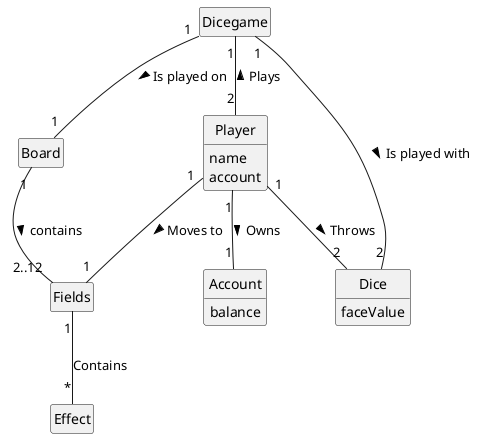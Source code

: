  @startuml DomainDiagram
skinparam style strictuml
hide empty members

class "Player" as Player {
    name
    account
}

class "Account" as Account {
    balance
}

class "Dice" as Dice {
    faceValue
}

class "Dicegame" as Game {

}
class "Board" as Board {
    
}
class "Fields" as Fields {
     
}
class "Effect" as Effects {

}
Game "1" -- "2" Player : Plays <

Game "1" -- "2" Dice : Is played with >

Game "1" -- "1" Board : Is played on >

Board "1" -- "2..12" Fields : contains >

Player "1" -- "1" Account : Owns >

Player "1" -- "2" Dice : Throws >

Player "1" -- "1" Fields : Moves to >

Fields "1" -- "*" Effects : Contains 

@enduml